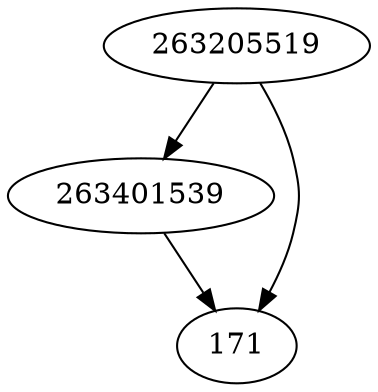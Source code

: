 strict digraph  {
263401539;
171;
263205519;
263401539 -> 171;
263205519 -> 171;
263205519 -> 263401539;
}
